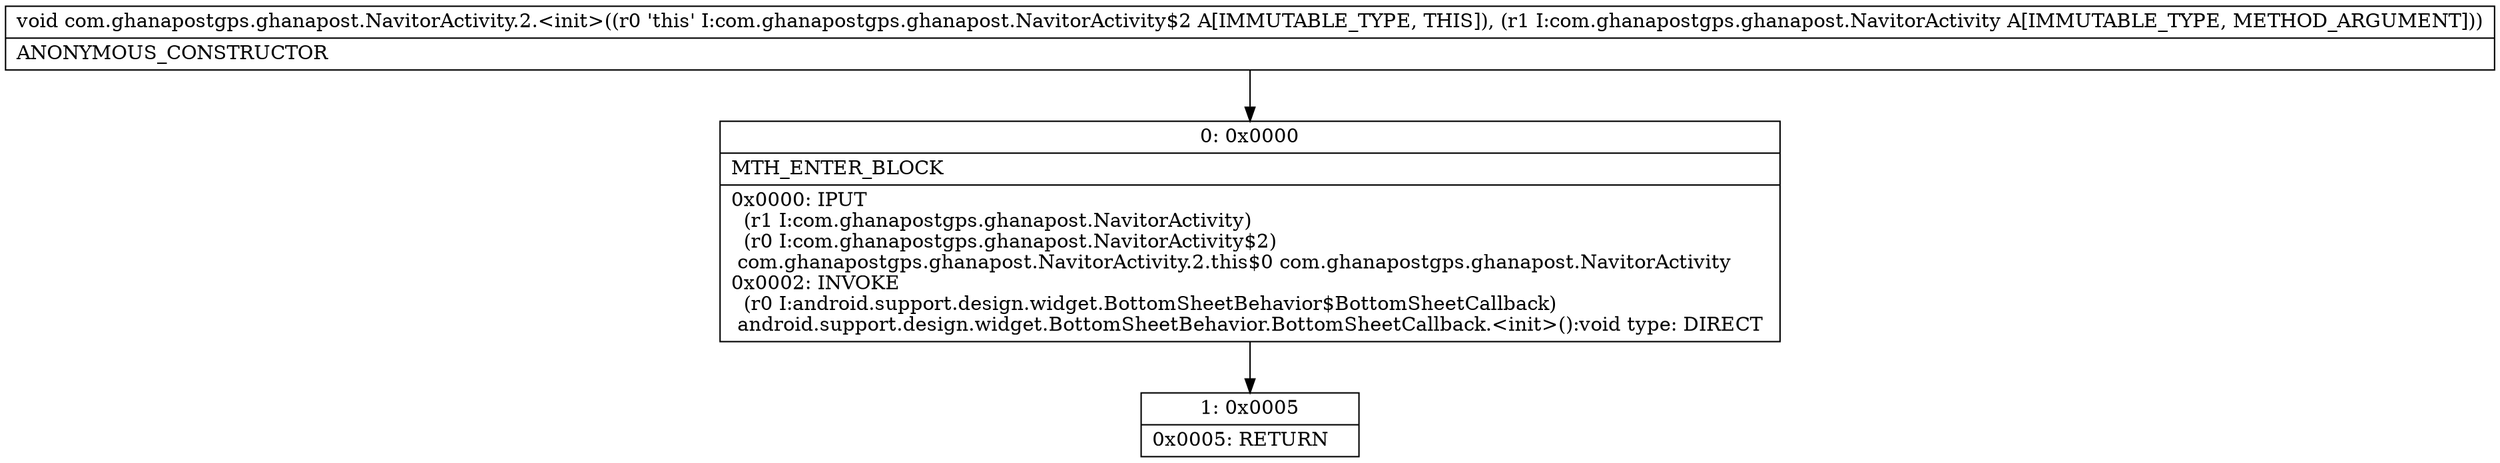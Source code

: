 digraph "CFG forcom.ghanapostgps.ghanapost.NavitorActivity.2.\<init\>(Lcom\/ghanapostgps\/ghanapost\/NavitorActivity;)V" {
Node_0 [shape=record,label="{0\:\ 0x0000|MTH_ENTER_BLOCK\l|0x0000: IPUT  \l  (r1 I:com.ghanapostgps.ghanapost.NavitorActivity)\l  (r0 I:com.ghanapostgps.ghanapost.NavitorActivity$2)\l com.ghanapostgps.ghanapost.NavitorActivity.2.this$0 com.ghanapostgps.ghanapost.NavitorActivity \l0x0002: INVOKE  \l  (r0 I:android.support.design.widget.BottomSheetBehavior$BottomSheetCallback)\l android.support.design.widget.BottomSheetBehavior.BottomSheetCallback.\<init\>():void type: DIRECT \l}"];
Node_1 [shape=record,label="{1\:\ 0x0005|0x0005: RETURN   \l}"];
MethodNode[shape=record,label="{void com.ghanapostgps.ghanapost.NavitorActivity.2.\<init\>((r0 'this' I:com.ghanapostgps.ghanapost.NavitorActivity$2 A[IMMUTABLE_TYPE, THIS]), (r1 I:com.ghanapostgps.ghanapost.NavitorActivity A[IMMUTABLE_TYPE, METHOD_ARGUMENT]))  | ANONYMOUS_CONSTRUCTOR\l}"];
MethodNode -> Node_0;
Node_0 -> Node_1;
}

